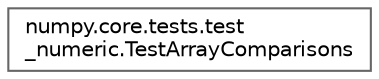 digraph "Graphical Class Hierarchy"
{
 // LATEX_PDF_SIZE
  bgcolor="transparent";
  edge [fontname=Helvetica,fontsize=10,labelfontname=Helvetica,labelfontsize=10];
  node [fontname=Helvetica,fontsize=10,shape=box,height=0.2,width=0.4];
  rankdir="LR";
  Node0 [id="Node000000",label="numpy.core.tests.test\l_numeric.TestArrayComparisons",height=0.2,width=0.4,color="grey40", fillcolor="white", style="filled",URL="$d1/d07/classnumpy_1_1core_1_1tests_1_1test__numeric_1_1TestArrayComparisons.html",tooltip=" "];
}
